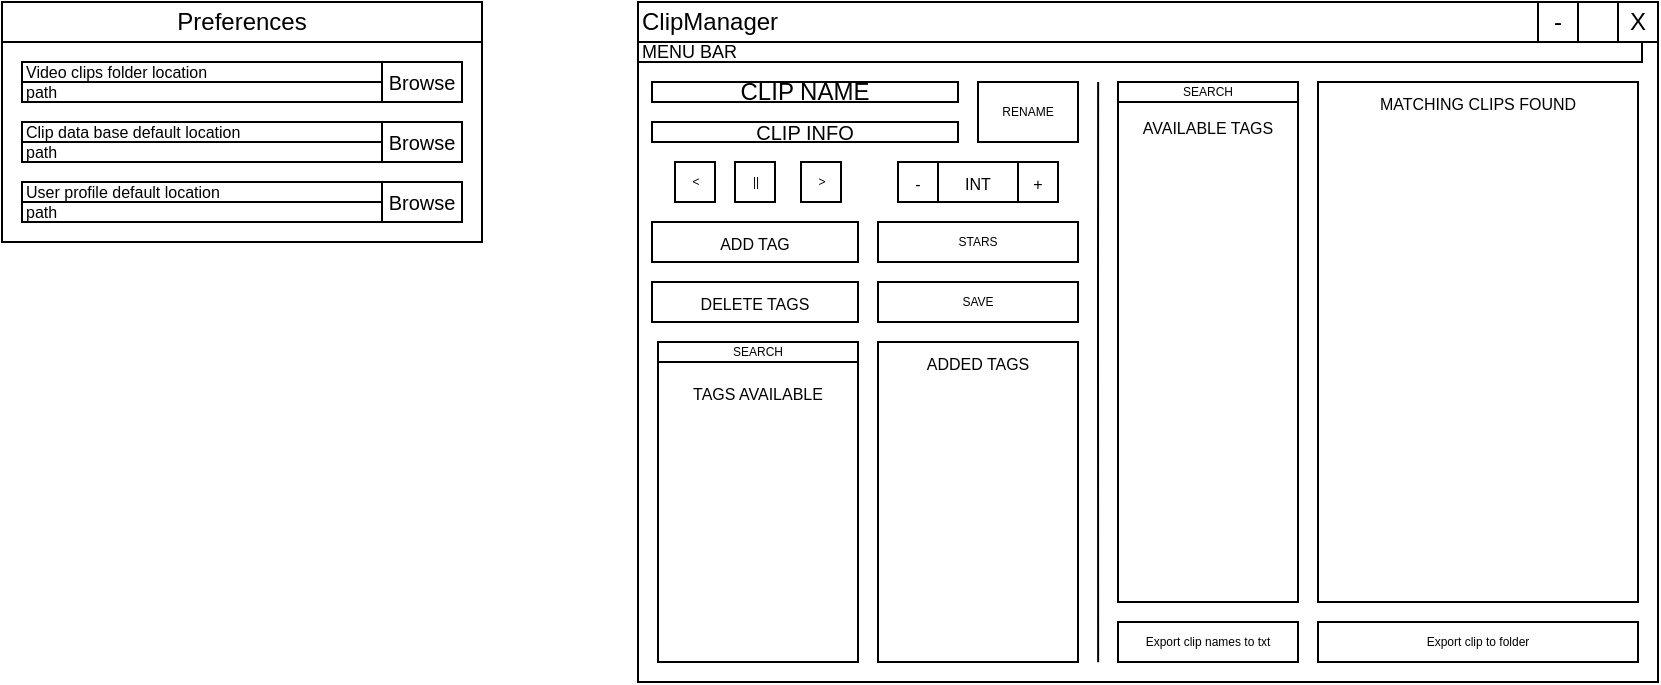 <mxfile version="12.3.2" type="device" pages="1"><diagram id="fl83Iw4NOEpfx4EdDiCB" name="Page-1"><mxGraphModel dx="1632" dy="485" grid="1" gridSize="10" guides="1" tooltips="1" connect="1" arrows="1" fold="1" page="1" pageScale="1" pageWidth="827" pageHeight="1169" math="0" shadow="0"><root><mxCell id="0"/><mxCell id="1" parent="0"/><mxCell id="VuB9fb6GnsY7Y-CJzD-1-1" value="" style="rounded=0;whiteSpace=wrap;html=1;" parent="1" vertex="1"><mxGeometry x="158" y="70" width="510" height="340" as="geometry"/></mxCell><mxCell id="VuB9fb6GnsY7Y-CJzD-1-2" value="ClipManager" style="rounded=0;whiteSpace=wrap;html=1;align=left;" parent="1" vertex="1"><mxGeometry x="158" y="70" width="510" height="20" as="geometry"/></mxCell><mxCell id="VuB9fb6GnsY7Y-CJzD-1-3" value="X" style="rounded=0;whiteSpace=wrap;html=1;" parent="1" vertex="1"><mxGeometry x="648" y="70" width="20" height="20" as="geometry"/></mxCell><mxCell id="VuB9fb6GnsY7Y-CJzD-1-4" value="" style="rounded=0;whiteSpace=wrap;html=1;" parent="1" vertex="1"><mxGeometry x="628" y="70" width="20" height="20" as="geometry"/></mxCell><mxCell id="VuB9fb6GnsY7Y-CJzD-1-5" value="-" style="rounded=0;whiteSpace=wrap;html=1;" parent="1" vertex="1"><mxGeometry x="608" y="70" width="20" height="20" as="geometry"/></mxCell><mxCell id="VuB9fb6GnsY7Y-CJzD-1-6" value="CLIP NAME" style="rounded=0;whiteSpace=wrap;html=1;" parent="1" vertex="1"><mxGeometry x="165" y="110" width="153" height="10" as="geometry"/></mxCell><mxCell id="VuB9fb6GnsY7Y-CJzD-1-7" value="RENAME" style="rounded=0;whiteSpace=wrap;html=1;fontSize=6;verticalAlign=middle;align=center;" parent="1" vertex="1"><mxGeometry x="328" y="110" width="50" height="30" as="geometry"/></mxCell><mxCell id="VuB9fb6GnsY7Y-CJzD-1-8" value="&amp;lt;" style="rounded=0;whiteSpace=wrap;html=1;fontSize=6;" parent="1" vertex="1"><mxGeometry x="176.5" y="150" width="20" height="20" as="geometry"/></mxCell><mxCell id="VuB9fb6GnsY7Y-CJzD-1-9" value="||" style="rounded=0;whiteSpace=wrap;html=1;fontSize=6;" parent="1" vertex="1"><mxGeometry x="206.5" y="150" width="20" height="20" as="geometry"/></mxCell><mxCell id="VuB9fb6GnsY7Y-CJzD-1-10" value="&amp;gt;" style="rounded=0;whiteSpace=wrap;html=1;fontSize=6;" parent="1" vertex="1"><mxGeometry x="239.5" y="150" width="20" height="20" as="geometry"/></mxCell><mxCell id="VuB9fb6GnsY7Y-CJzD-1-11" value="TAGS AVAILABLE" style="rounded=0;whiteSpace=wrap;html=1;verticalAlign=top;fontSize=8;spacing=2;spacingTop=15;" parent="1" vertex="1"><mxGeometry x="168" y="240" width="100" height="160" as="geometry"/></mxCell><mxCell id="VuB9fb6GnsY7Y-CJzD-1-12" value="ADD TAG" style="rounded=0;whiteSpace=wrap;html=1;verticalAlign=top;fontSize=8;" parent="1" vertex="1"><mxGeometry x="165" y="180" width="103" height="20" as="geometry"/></mxCell><mxCell id="VuB9fb6GnsY7Y-CJzD-1-13" value="DELETE TAGS" style="rounded=0;whiteSpace=wrap;html=1;verticalAlign=top;fontSize=8;" parent="1" vertex="1"><mxGeometry x="165" y="210" width="103" height="20" as="geometry"/></mxCell><mxCell id="VuB9fb6GnsY7Y-CJzD-1-14" value="SAVE" style="rounded=0;whiteSpace=wrap;html=1;fontSize=6;" parent="1" vertex="1"><mxGeometry x="278" y="210" width="100" height="20" as="geometry"/></mxCell><mxCell id="VuB9fb6GnsY7Y-CJzD-1-15" value="INT" style="rounded=0;whiteSpace=wrap;html=1;verticalAlign=top;fontSize=8;" parent="1" vertex="1"><mxGeometry x="308" y="150" width="40" height="20" as="geometry"/></mxCell><mxCell id="VuB9fb6GnsY7Y-CJzD-1-16" value="-" style="rounded=0;whiteSpace=wrap;html=1;verticalAlign=top;fontSize=8;" parent="1" vertex="1"><mxGeometry x="288" y="150" width="20" height="20" as="geometry"/></mxCell><mxCell id="VuB9fb6GnsY7Y-CJzD-1-17" value="+" style="rounded=0;whiteSpace=wrap;html=1;verticalAlign=top;fontSize=8;" parent="1" vertex="1"><mxGeometry x="348" y="150" width="20" height="20" as="geometry"/></mxCell><mxCell id="VuB9fb6GnsY7Y-CJzD-1-18" value="CLIP INFO" style="rounded=0;whiteSpace=wrap;html=1;fontSize=10;" parent="1" vertex="1"><mxGeometry x="165" y="130" width="153" height="10" as="geometry"/></mxCell><mxCell id="VuB9fb6GnsY7Y-CJzD-1-19" value="ADDED TAGS" style="rounded=0;whiteSpace=wrap;html=1;verticalAlign=top;fontSize=8;" parent="1" vertex="1"><mxGeometry x="278" y="240" width="100" height="160" as="geometry"/></mxCell><mxCell id="VuB9fb6GnsY7Y-CJzD-1-20" value="STARS" style="rounded=0;whiteSpace=wrap;html=1;fontSize=6;" parent="1" vertex="1"><mxGeometry x="278" y="180" width="100" height="20" as="geometry"/></mxCell><mxCell id="VuB9fb6GnsY7Y-CJzD-1-21" value="AVAILABLE TAGS" style="rounded=0;whiteSpace=wrap;html=1;verticalAlign=top;fontSize=8;spacingTop=12;" parent="1" vertex="1"><mxGeometry x="398" y="110" width="90" height="260" as="geometry"/></mxCell><mxCell id="VuB9fb6GnsY7Y-CJzD-1-22" value="" style="endArrow=none;html=1;entryX=0.357;entryY=0.091;entryDx=0;entryDy=0;entryPerimeter=0;exitX=0.357;exitY=0.97;exitDx=0;exitDy=0;exitPerimeter=0;" parent="1" edge="1"><mxGeometry width="50" height="50" relative="1" as="geometry"><mxPoint x="388.07" y="400.1" as="sourcePoint"/><mxPoint x="388.07" y="110.03" as="targetPoint"/><Array as="points"><mxPoint x="388" y="240"/><mxPoint x="388" y="220"/></Array></mxGeometry></mxCell><mxCell id="VuB9fb6GnsY7Y-CJzD-1-23" value="MATCHING CLIPS FOUND" style="rounded=0;whiteSpace=wrap;html=1;verticalAlign=top;fontSize=8;" parent="1" vertex="1"><mxGeometry x="498" y="110" width="160" height="260" as="geometry"/></mxCell><mxCell id="VuB9fb6GnsY7Y-CJzD-1-24" value="Export clip names to txt" style="rounded=0;whiteSpace=wrap;html=1;fontSize=6;" parent="1" vertex="1"><mxGeometry x="398" y="380" width="90" height="20" as="geometry"/></mxCell><mxCell id="VuB9fb6GnsY7Y-CJzD-1-25" value="Export clip to folder" style="rounded=0;whiteSpace=wrap;html=1;fontSize=6;" parent="1" vertex="1"><mxGeometry x="498" y="380" width="160" height="20" as="geometry"/></mxCell><mxCell id="VuB9fb6GnsY7Y-CJzD-1-26" value="SEARCH" style="rounded=0;whiteSpace=wrap;html=1;verticalAlign=middle;fontSize=6;" parent="1" vertex="1"><mxGeometry x="168" y="240" width="100" height="10" as="geometry"/></mxCell><mxCell id="VuB9fb6GnsY7Y-CJzD-1-28" value="SEARCH" style="rounded=0;whiteSpace=wrap;html=1;verticalAlign=middle;fontSize=6;spacingTop=0;" parent="1" vertex="1"><mxGeometry x="398" y="110" width="90" height="10" as="geometry"/></mxCell><mxCell id="VuB9fb6GnsY7Y-CJzD-1-30" value="MENU BAR" style="rounded=0;whiteSpace=wrap;html=1;fontSize=9;align=left;" parent="1" vertex="1"><mxGeometry x="158" y="90" width="502" height="10" as="geometry"/></mxCell><mxCell id="-sq4-6CdYBW2voJrL7ny-1" value="" style="rounded=0;whiteSpace=wrap;html=1;" parent="1" vertex="1"><mxGeometry x="-160" y="70" width="240" height="120" as="geometry"/></mxCell><mxCell id="-sq4-6CdYBW2voJrL7ny-2" value="Preferences" style="rounded=0;whiteSpace=wrap;html=1;" parent="1" vertex="1"><mxGeometry x="-160" y="70" width="240" height="20" as="geometry"/></mxCell><mxCell id="-sq4-6CdYBW2voJrL7ny-3" value="path" style="rounded=0;whiteSpace=wrap;html=1;align=left;fontSize=8;" parent="1" vertex="1"><mxGeometry x="-150" y="110" width="180" height="10" as="geometry"/></mxCell><mxCell id="-sq4-6CdYBW2voJrL7ny-4" value="Video clips folder location" style="rounded=0;whiteSpace=wrap;html=1;fontSize=8;align=left;" parent="1" vertex="1"><mxGeometry x="-150" y="100" width="180" height="10" as="geometry"/></mxCell><mxCell id="-sq4-6CdYBW2voJrL7ny-5" value="Browse" style="rounded=0;whiteSpace=wrap;html=1;align=center;fontSize=10;" parent="1" vertex="1"><mxGeometry x="30" y="100" width="40" height="20" as="geometry"/></mxCell><mxCell id="-sq4-6CdYBW2voJrL7ny-6" value="path" style="rounded=0;whiteSpace=wrap;html=1;align=left;fontSize=8;" parent="1" vertex="1"><mxGeometry x="-150" y="140" width="180" height="10" as="geometry"/></mxCell><mxCell id="-sq4-6CdYBW2voJrL7ny-7" value="Clip data base default location" style="rounded=0;whiteSpace=wrap;html=1;fontSize=8;align=left;" parent="1" vertex="1"><mxGeometry x="-150" y="130" width="180" height="10" as="geometry"/></mxCell><mxCell id="-sq4-6CdYBW2voJrL7ny-8" value="Browse" style="rounded=0;whiteSpace=wrap;html=1;align=center;fontSize=10;" parent="1" vertex="1"><mxGeometry x="30" y="130" width="40" height="20" as="geometry"/></mxCell><mxCell id="-sq4-6CdYBW2voJrL7ny-11" value="path" style="rounded=0;whiteSpace=wrap;html=1;align=left;fontSize=8;" parent="1" vertex="1"><mxGeometry x="-150" y="170" width="180" height="10" as="geometry"/></mxCell><mxCell id="-sq4-6CdYBW2voJrL7ny-12" value="User profile default location" style="rounded=0;whiteSpace=wrap;html=1;fontSize=8;align=left;" parent="1" vertex="1"><mxGeometry x="-150" y="160" width="180" height="10" as="geometry"/></mxCell><mxCell id="-sq4-6CdYBW2voJrL7ny-13" value="Browse" style="rounded=0;whiteSpace=wrap;html=1;align=center;fontSize=10;" parent="1" vertex="1"><mxGeometry x="30" y="160" width="40" height="20" as="geometry"/></mxCell></root></mxGraphModel></diagram></mxfile>